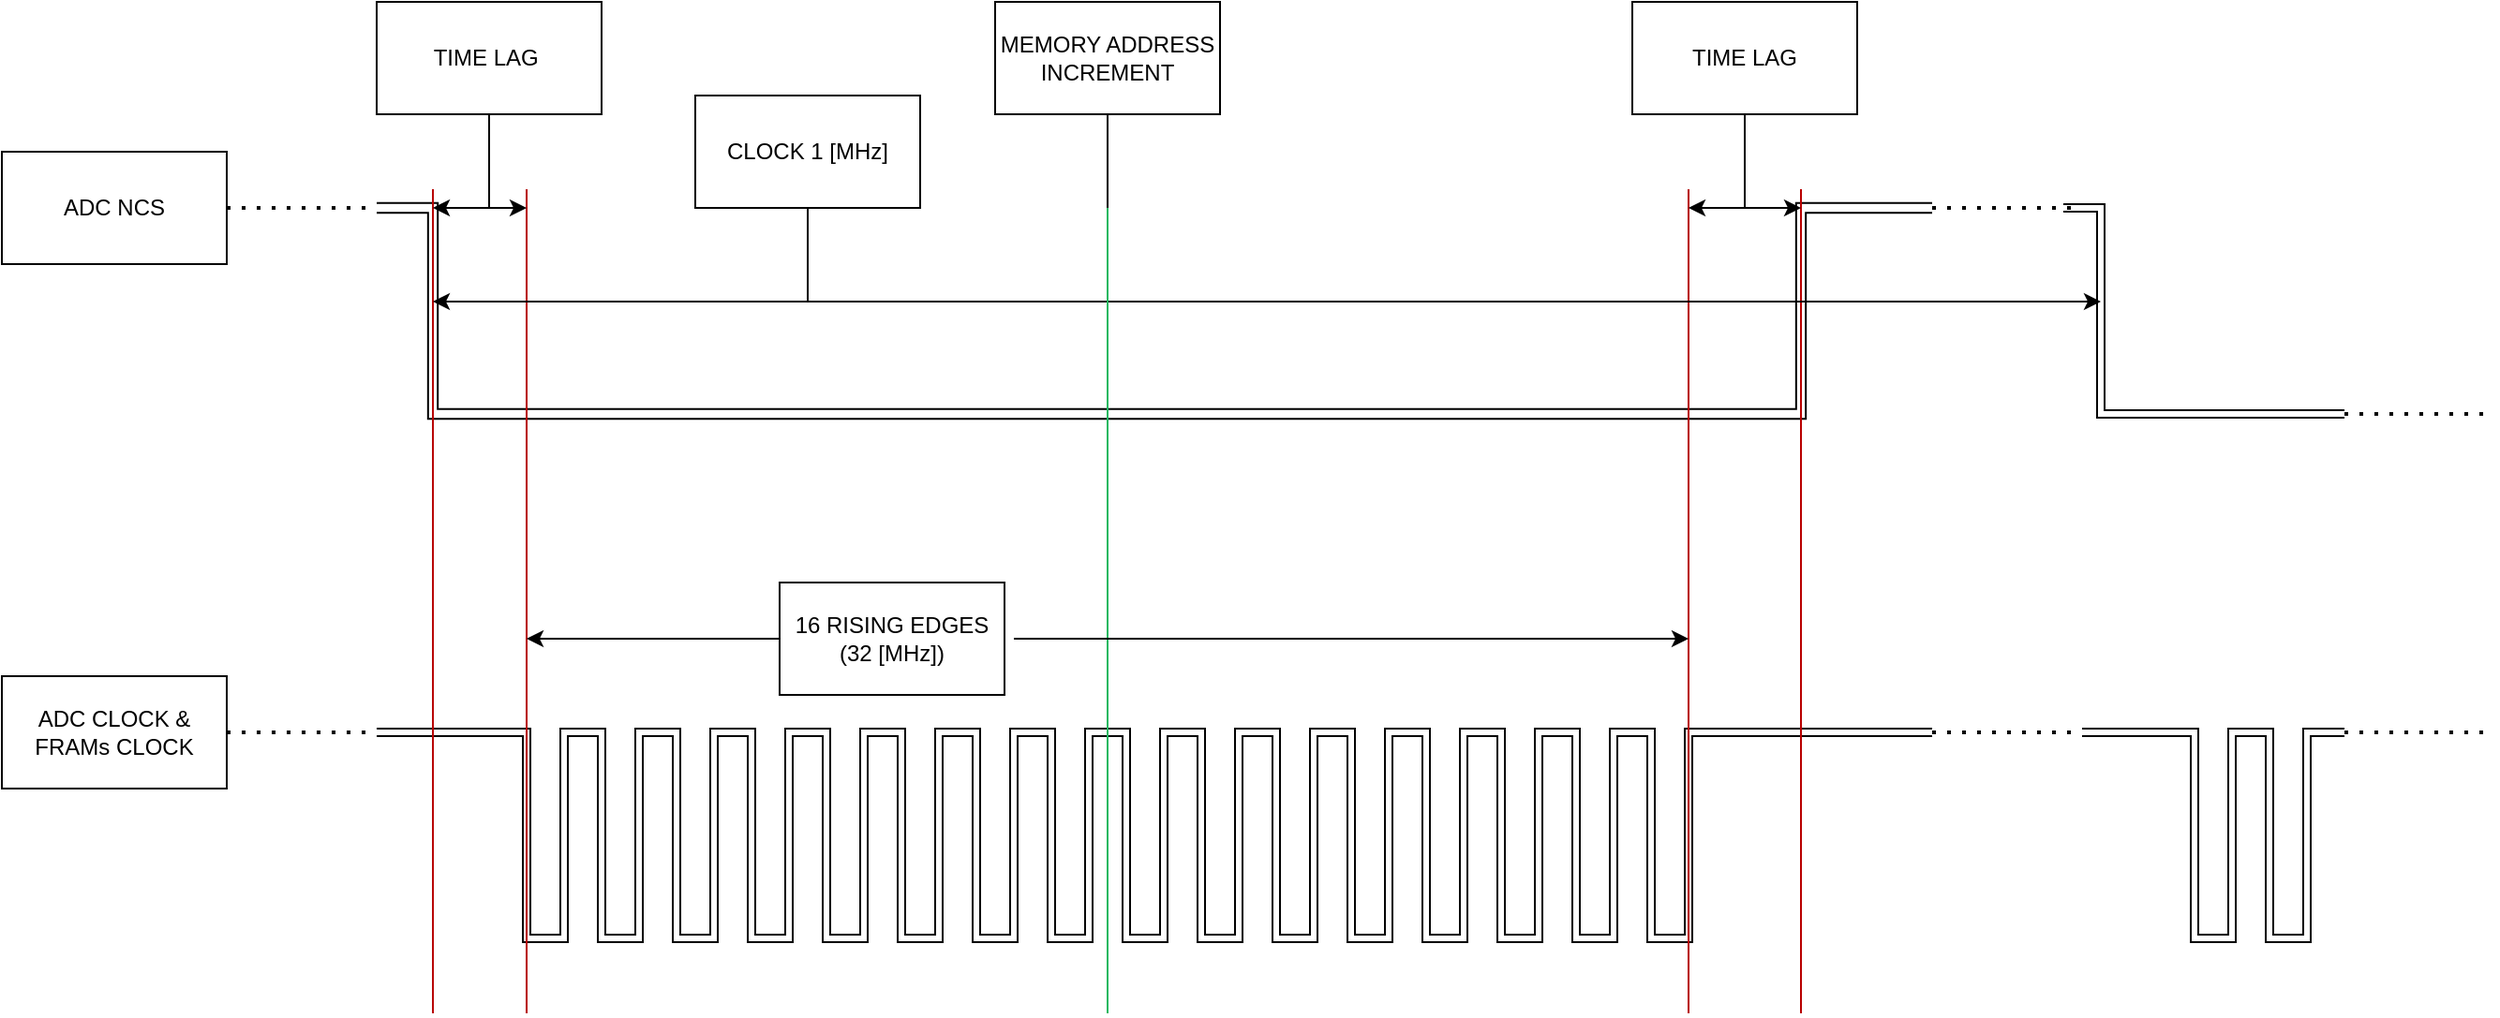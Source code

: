 <mxfile version="21.6.8" type="device">
  <diagram name="Page-1" id="7JaReZNxuRJJUpMRAQ-S">
    <mxGraphModel dx="1532" dy="896" grid="1" gridSize="10" guides="1" tooltips="1" connect="1" arrows="1" fold="1" page="1" pageScale="1" pageWidth="850" pageHeight="1100" math="0" shadow="0">
      <root>
        <mxCell id="0" />
        <mxCell id="1" parent="0" />
        <mxCell id="svYx5Xs7XGlIGca2AvHk-2" value="" style="shape=link;html=1;rounded=0;" edge="1" parent="1">
          <mxGeometry width="100" relative="1" as="geometry">
            <mxPoint x="360" y="450" as="sourcePoint" />
            <mxPoint x="440" y="450" as="targetPoint" />
            <Array as="points">
              <mxPoint x="370" y="450" />
              <mxPoint x="370" y="560" />
              <mxPoint x="390" y="560" />
              <mxPoint x="390" y="450" />
              <mxPoint x="410" y="450" />
              <mxPoint x="410" y="560" />
              <mxPoint x="430" y="560" />
              <mxPoint x="430" y="470" />
              <mxPoint x="430" y="450" />
            </Array>
          </mxGeometry>
        </mxCell>
        <mxCell id="svYx5Xs7XGlIGca2AvHk-8" value="" style="shape=link;html=1;rounded=0;" edge="1" parent="1">
          <mxGeometry width="100" relative="1" as="geometry">
            <mxPoint x="760" y="450" as="sourcePoint" />
            <mxPoint x="840" y="450" as="targetPoint" />
            <Array as="points">
              <mxPoint x="770" y="450" />
              <mxPoint x="770" y="560" />
              <mxPoint x="790" y="560" />
              <mxPoint x="790" y="450" />
              <mxPoint x="810" y="450" />
              <mxPoint x="810" y="560" />
              <mxPoint x="830" y="560" />
              <mxPoint x="830" y="470" />
              <mxPoint x="830" y="450" />
            </Array>
          </mxGeometry>
        </mxCell>
        <mxCell id="svYx5Xs7XGlIGca2AvHk-9" value="" style="shape=link;html=1;rounded=0;" edge="1" parent="1">
          <mxGeometry width="100" relative="1" as="geometry">
            <mxPoint x="840" y="450" as="sourcePoint" />
            <mxPoint x="1040" y="450" as="targetPoint" />
            <Array as="points">
              <mxPoint x="850" y="450" />
              <mxPoint x="850" y="560" />
              <mxPoint x="870" y="560" />
              <mxPoint x="870" y="470" />
              <mxPoint x="870" y="450" />
              <mxPoint x="890" y="450" />
              <mxPoint x="890" y="560" />
              <mxPoint x="910" y="560" />
              <mxPoint x="910" y="470" />
              <mxPoint x="910" y="450" />
            </Array>
          </mxGeometry>
        </mxCell>
        <mxCell id="svYx5Xs7XGlIGca2AvHk-12" value="" style="endArrow=none;dashed=1;html=1;dashPattern=1 3;strokeWidth=2;rounded=0;" edge="1" parent="1">
          <mxGeometry width="50" height="50" relative="1" as="geometry">
            <mxPoint x="130" y="450" as="sourcePoint" />
            <mxPoint x="210" y="450" as="targetPoint" />
            <Array as="points">
              <mxPoint x="170" y="450" />
            </Array>
          </mxGeometry>
        </mxCell>
        <mxCell id="svYx5Xs7XGlIGca2AvHk-13" value="" style="shape=link;html=1;rounded=0;width=-5.172;" edge="1" parent="1">
          <mxGeometry width="100" relative="1" as="geometry">
            <mxPoint x="210" y="170" as="sourcePoint" />
            <mxPoint x="1040" y="170" as="targetPoint" />
            <Array as="points">
              <mxPoint x="240" y="170" />
              <mxPoint x="240" y="190" />
              <mxPoint x="240" y="280" />
              <mxPoint x="300" y="280" />
              <mxPoint x="310" y="280" />
              <mxPoint x="320" y="280" />
              <mxPoint x="970" y="280" />
              <mxPoint x="970" y="170" />
            </Array>
          </mxGeometry>
        </mxCell>
        <mxCell id="svYx5Xs7XGlIGca2AvHk-14" value="" style="endArrow=none;dashed=1;html=1;dashPattern=1 3;strokeWidth=2;rounded=0;" edge="1" parent="1">
          <mxGeometry width="50" height="50" relative="1" as="geometry">
            <mxPoint x="130" y="170" as="sourcePoint" />
            <mxPoint x="210" y="170" as="targetPoint" />
            <Array as="points">
              <mxPoint x="180" y="170" />
            </Array>
          </mxGeometry>
        </mxCell>
        <mxCell id="svYx5Xs7XGlIGca2AvHk-17" value="" style="endArrow=none;dashed=1;html=1;dashPattern=1 3;strokeWidth=2;rounded=0;" edge="1" parent="1">
          <mxGeometry width="50" height="50" relative="1" as="geometry">
            <mxPoint x="1040" y="170" as="sourcePoint" />
            <mxPoint x="1120" y="170" as="targetPoint" />
            <Array as="points">
              <mxPoint x="1080" y="170" />
            </Array>
          </mxGeometry>
        </mxCell>
        <mxCell id="svYx5Xs7XGlIGca2AvHk-18" value="" style="endArrow=none;dashed=1;html=1;dashPattern=1 3;strokeWidth=2;rounded=0;" edge="1" parent="1">
          <mxGeometry width="50" height="50" relative="1" as="geometry">
            <mxPoint x="1040" y="450" as="sourcePoint" />
            <mxPoint x="1120" y="450" as="targetPoint" />
            <Array as="points">
              <mxPoint x="1090" y="450" />
            </Array>
          </mxGeometry>
        </mxCell>
        <mxCell id="svYx5Xs7XGlIGca2AvHk-20" value="" style="shape=link;html=1;rounded=0;" edge="1" parent="1">
          <mxGeometry width="100" relative="1" as="geometry">
            <mxPoint x="210" y="450" as="sourcePoint" />
            <mxPoint x="360" y="450" as="targetPoint" />
            <Array as="points">
              <mxPoint x="290" y="450" />
              <mxPoint x="290" y="560" />
              <mxPoint x="310" y="560" />
              <mxPoint x="310" y="450" />
              <mxPoint x="330" y="450" />
              <mxPoint x="330" y="560" />
              <mxPoint x="350" y="560" />
              <mxPoint x="350" y="470" />
              <mxPoint x="350" y="450" />
            </Array>
          </mxGeometry>
        </mxCell>
        <mxCell id="svYx5Xs7XGlIGca2AvHk-21" value="" style="shape=link;html=1;rounded=0;" edge="1" parent="1">
          <mxGeometry width="100" relative="1" as="geometry">
            <mxPoint x="440" y="450" as="sourcePoint" />
            <mxPoint x="520" y="450" as="targetPoint" />
            <Array as="points">
              <mxPoint x="450" y="450" />
              <mxPoint x="450" y="560" />
              <mxPoint x="470" y="560" />
              <mxPoint x="470" y="450" />
              <mxPoint x="490" y="450" />
              <mxPoint x="490" y="560" />
              <mxPoint x="510" y="560" />
              <mxPoint x="510" y="470" />
              <mxPoint x="510" y="450" />
            </Array>
          </mxGeometry>
        </mxCell>
        <mxCell id="svYx5Xs7XGlIGca2AvHk-22" value="" style="shape=link;html=1;rounded=0;" edge="1" parent="1">
          <mxGeometry width="100" relative="1" as="geometry">
            <mxPoint x="520" y="450" as="sourcePoint" />
            <mxPoint x="600" y="450" as="targetPoint" />
            <Array as="points">
              <mxPoint x="530" y="450" />
              <mxPoint x="530" y="560" />
              <mxPoint x="550" y="560" />
              <mxPoint x="550" y="450" />
              <mxPoint x="570" y="450" />
              <mxPoint x="570" y="560" />
              <mxPoint x="590" y="560" />
              <mxPoint x="590" y="470" />
              <mxPoint x="590" y="450" />
            </Array>
          </mxGeometry>
        </mxCell>
        <mxCell id="svYx5Xs7XGlIGca2AvHk-23" value="" style="shape=link;html=1;rounded=0;" edge="1" parent="1">
          <mxGeometry width="100" relative="1" as="geometry">
            <mxPoint x="600" y="450" as="sourcePoint" />
            <mxPoint x="680" y="450" as="targetPoint" />
            <Array as="points">
              <mxPoint x="610" y="450" />
              <mxPoint x="610" y="560" />
              <mxPoint x="630" y="560" />
              <mxPoint x="630" y="450" />
              <mxPoint x="650" y="450" />
              <mxPoint x="650" y="560" />
              <mxPoint x="670" y="560" />
              <mxPoint x="670" y="470" />
              <mxPoint x="670" y="450" />
            </Array>
          </mxGeometry>
        </mxCell>
        <mxCell id="svYx5Xs7XGlIGca2AvHk-24" value="" style="shape=link;html=1;rounded=0;" edge="1" parent="1">
          <mxGeometry width="100" relative="1" as="geometry">
            <mxPoint x="680" y="450" as="sourcePoint" />
            <mxPoint x="760" y="450" as="targetPoint" />
            <Array as="points">
              <mxPoint x="690" y="450" />
              <mxPoint x="690" y="560" />
              <mxPoint x="710" y="560" />
              <mxPoint x="710" y="450" />
              <mxPoint x="730" y="450" />
              <mxPoint x="730" y="560" />
              <mxPoint x="750" y="560" />
              <mxPoint x="750" y="470" />
              <mxPoint x="750" y="450" />
            </Array>
          </mxGeometry>
        </mxCell>
        <mxCell id="svYx5Xs7XGlIGca2AvHk-25" value="" style="endArrow=none;html=1;rounded=0;fillColor=#f8cecc;strokeColor=#B80000;" edge="1" parent="1">
          <mxGeometry width="50" height="50" relative="1" as="geometry">
            <mxPoint x="970" y="600" as="sourcePoint" />
            <mxPoint x="970" y="160" as="targetPoint" />
          </mxGeometry>
        </mxCell>
        <mxCell id="svYx5Xs7XGlIGca2AvHk-26" value="" style="endArrow=none;html=1;rounded=0;fillColor=#f8cecc;strokeColor=#B80000;" edge="1" parent="1">
          <mxGeometry width="50" height="50" relative="1" as="geometry">
            <mxPoint x="910" y="600" as="sourcePoint" />
            <mxPoint x="910" y="160" as="targetPoint" />
          </mxGeometry>
        </mxCell>
        <mxCell id="svYx5Xs7XGlIGca2AvHk-27" value="" style="endArrow=none;html=1;rounded=0;fillColor=#f8cecc;strokeColor=#B80000;" edge="1" parent="1">
          <mxGeometry width="50" height="50" relative="1" as="geometry">
            <mxPoint x="290" y="600" as="sourcePoint" />
            <mxPoint x="290" y="160" as="targetPoint" />
          </mxGeometry>
        </mxCell>
        <mxCell id="svYx5Xs7XGlIGca2AvHk-28" value="" style="endArrow=none;html=1;rounded=0;fillColor=#f8cecc;strokeColor=#B80000;" edge="1" parent="1">
          <mxGeometry width="50" height="50" relative="1" as="geometry">
            <mxPoint x="240" y="600" as="sourcePoint" />
            <mxPoint x="240" y="160" as="targetPoint" />
          </mxGeometry>
        </mxCell>
        <mxCell id="svYx5Xs7XGlIGca2AvHk-29" value="" style="endArrow=classic;startArrow=classic;html=1;rounded=0;" edge="1" parent="1">
          <mxGeometry width="50" height="50" relative="1" as="geometry">
            <mxPoint x="240" y="220" as="sourcePoint" />
            <mxPoint x="1130" y="220" as="targetPoint" />
          </mxGeometry>
        </mxCell>
        <mxCell id="svYx5Xs7XGlIGca2AvHk-30" value="" style="endArrow=classic;startArrow=classic;html=1;rounded=0;" edge="1" parent="1">
          <mxGeometry width="50" height="50" relative="1" as="geometry">
            <mxPoint x="910" y="170" as="sourcePoint" />
            <mxPoint x="970" y="170" as="targetPoint" />
          </mxGeometry>
        </mxCell>
        <mxCell id="svYx5Xs7XGlIGca2AvHk-31" value="" style="endArrow=classic;startArrow=classic;html=1;rounded=0;" edge="1" parent="1">
          <mxGeometry width="50" height="50" relative="1" as="geometry">
            <mxPoint x="240" y="170" as="sourcePoint" />
            <mxPoint x="290" y="170" as="targetPoint" />
            <Array as="points">
              <mxPoint x="270" y="170" />
            </Array>
          </mxGeometry>
        </mxCell>
        <mxCell id="svYx5Xs7XGlIGca2AvHk-32" value="" style="endArrow=none;html=1;rounded=0;fillColor=#f8cecc;strokeColor=#1DB860;" edge="1" parent="1">
          <mxGeometry width="50" height="50" relative="1" as="geometry">
            <mxPoint x="600" y="600" as="sourcePoint" />
            <mxPoint x="600" y="160" as="targetPoint" />
          </mxGeometry>
        </mxCell>
        <mxCell id="svYx5Xs7XGlIGca2AvHk-33" value="TIME LAG&amp;nbsp;" style="rounded=0;whiteSpace=wrap;html=1;" vertex="1" parent="1">
          <mxGeometry x="210" y="60" width="120" height="60" as="geometry" />
        </mxCell>
        <mxCell id="svYx5Xs7XGlIGca2AvHk-34" value="" style="endArrow=none;html=1;rounded=0;entryX=0.5;entryY=1;entryDx=0;entryDy=0;" edge="1" parent="1" target="svYx5Xs7XGlIGca2AvHk-33">
          <mxGeometry width="50" height="50" relative="1" as="geometry">
            <mxPoint x="270" y="170" as="sourcePoint" />
            <mxPoint x="310" y="120" as="targetPoint" />
            <Array as="points">
              <mxPoint x="270" y="140" />
            </Array>
          </mxGeometry>
        </mxCell>
        <mxCell id="svYx5Xs7XGlIGca2AvHk-35" value="TIME LAG" style="rounded=0;whiteSpace=wrap;html=1;" vertex="1" parent="1">
          <mxGeometry x="880" y="60" width="120" height="60" as="geometry" />
        </mxCell>
        <mxCell id="svYx5Xs7XGlIGca2AvHk-36" value="" style="endArrow=none;html=1;rounded=0;entryX=0.5;entryY=1;entryDx=0;entryDy=0;" edge="1" parent="1" target="svYx5Xs7XGlIGca2AvHk-35">
          <mxGeometry width="50" height="50" relative="1" as="geometry">
            <mxPoint x="940" y="170" as="sourcePoint" />
            <mxPoint x="980" y="120" as="targetPoint" />
            <Array as="points">
              <mxPoint x="940" y="140" />
            </Array>
          </mxGeometry>
        </mxCell>
        <mxCell id="svYx5Xs7XGlIGca2AvHk-37" value="MEMORY ADDRESS INCREMENT" style="rounded=0;whiteSpace=wrap;html=1;" vertex="1" parent="1">
          <mxGeometry x="540" y="60" width="120" height="60" as="geometry" />
        </mxCell>
        <mxCell id="svYx5Xs7XGlIGca2AvHk-38" value="" style="endArrow=none;html=1;rounded=0;entryX=0.5;entryY=1;entryDx=0;entryDy=0;" edge="1" parent="1" target="svYx5Xs7XGlIGca2AvHk-37">
          <mxGeometry width="50" height="50" relative="1" as="geometry">
            <mxPoint x="600" y="170" as="sourcePoint" />
            <mxPoint x="640" y="120" as="targetPoint" />
            <Array as="points">
              <mxPoint x="600" y="140" />
            </Array>
          </mxGeometry>
        </mxCell>
        <mxCell id="svYx5Xs7XGlIGca2AvHk-39" value="" style="shape=link;html=1;rounded=0;" edge="1" parent="1">
          <mxGeometry width="100" relative="1" as="geometry">
            <mxPoint x="1110" y="170" as="sourcePoint" />
            <mxPoint x="1260" y="280" as="targetPoint" />
            <Array as="points">
              <mxPoint x="1130" y="170" />
              <mxPoint x="1130" y="280" />
            </Array>
          </mxGeometry>
        </mxCell>
        <mxCell id="svYx5Xs7XGlIGca2AvHk-42" value="" style="endArrow=none;dashed=1;html=1;dashPattern=1 3;strokeWidth=2;rounded=0;" edge="1" parent="1">
          <mxGeometry width="50" height="50" relative="1" as="geometry">
            <mxPoint x="1260" y="280" as="sourcePoint" />
            <mxPoint x="1340" y="280" as="targetPoint" />
            <Array as="points">
              <mxPoint x="1310" y="280" />
            </Array>
          </mxGeometry>
        </mxCell>
        <mxCell id="svYx5Xs7XGlIGca2AvHk-43" value="" style="shape=link;html=1;rounded=0;" edge="1" parent="1">
          <mxGeometry width="100" relative="1" as="geometry">
            <mxPoint x="1120" y="450" as="sourcePoint" />
            <mxPoint x="1260" y="450" as="targetPoint" />
            <Array as="points">
              <mxPoint x="1180" y="450" />
              <mxPoint x="1180" y="560" />
              <mxPoint x="1200" y="560" />
              <mxPoint x="1200" y="450" />
              <mxPoint x="1220" y="450" />
              <mxPoint x="1220" y="560" />
              <mxPoint x="1240" y="560" />
              <mxPoint x="1240" y="470" />
              <mxPoint x="1240" y="450" />
            </Array>
          </mxGeometry>
        </mxCell>
        <mxCell id="svYx5Xs7XGlIGca2AvHk-46" value="" style="endArrow=none;dashed=1;html=1;dashPattern=1 3;strokeWidth=2;rounded=0;" edge="1" parent="1">
          <mxGeometry width="50" height="50" relative="1" as="geometry">
            <mxPoint x="1260" y="450" as="sourcePoint" />
            <mxPoint x="1340" y="450" as="targetPoint" />
            <Array as="points">
              <mxPoint x="1310" y="450" />
            </Array>
          </mxGeometry>
        </mxCell>
        <mxCell id="svYx5Xs7XGlIGca2AvHk-47" value="16 RISING EDGES (32 [MHz])" style="rounded=0;whiteSpace=wrap;html=1;" vertex="1" parent="1">
          <mxGeometry x="425" y="370" width="120" height="60" as="geometry" />
        </mxCell>
        <mxCell id="svYx5Xs7XGlIGca2AvHk-49" value="" style="endArrow=classic;html=1;rounded=0;" edge="1" parent="1" source="svYx5Xs7XGlIGca2AvHk-47">
          <mxGeometry width="50" height="50" relative="1" as="geometry">
            <mxPoint x="590" y="340" as="sourcePoint" />
            <mxPoint x="290" y="400" as="targetPoint" />
          </mxGeometry>
        </mxCell>
        <mxCell id="svYx5Xs7XGlIGca2AvHk-50" value="" style="endArrow=classic;html=1;rounded=0;" edge="1" parent="1">
          <mxGeometry width="50" height="50" relative="1" as="geometry">
            <mxPoint x="550" y="400" as="sourcePoint" />
            <mxPoint x="910" y="400" as="targetPoint" />
          </mxGeometry>
        </mxCell>
        <mxCell id="svYx5Xs7XGlIGca2AvHk-51" value="ADC NCS" style="rounded=0;whiteSpace=wrap;html=1;" vertex="1" parent="1">
          <mxGeometry x="10" y="140" width="120" height="60" as="geometry" />
        </mxCell>
        <mxCell id="svYx5Xs7XGlIGca2AvHk-52" value="ADC CLOCK &amp;amp; FRAMs CLOCK" style="rounded=0;whiteSpace=wrap;html=1;" vertex="1" parent="1">
          <mxGeometry x="10" y="420" width="120" height="60" as="geometry" />
        </mxCell>
        <mxCell id="svYx5Xs7XGlIGca2AvHk-53" value="CLOCK 1 [MHz]" style="rounded=0;whiteSpace=wrap;html=1;" vertex="1" parent="1">
          <mxGeometry x="380" y="110" width="120" height="60" as="geometry" />
        </mxCell>
        <mxCell id="svYx5Xs7XGlIGca2AvHk-54" value="" style="endArrow=none;html=1;rounded=0;entryX=0.5;entryY=1;entryDx=0;entryDy=0;" edge="1" parent="1" target="svYx5Xs7XGlIGca2AvHk-53">
          <mxGeometry width="50" height="50" relative="1" as="geometry">
            <mxPoint x="440" y="220" as="sourcePoint" />
            <mxPoint x="480" y="170" as="targetPoint" />
            <Array as="points">
              <mxPoint x="440" y="190" />
            </Array>
          </mxGeometry>
        </mxCell>
      </root>
    </mxGraphModel>
  </diagram>
</mxfile>
